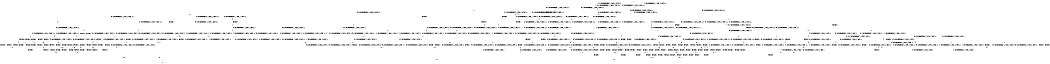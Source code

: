 digraph BCG {
size = "7, 10.5";
center = TRUE;
node [shape = circle];
0 [peripheries = 2];
0 -> 1 [label = "EX !0 !ATOMIC_EXCH_BRANCH (1, +1, TRUE, +0, 2, TRUE) !:0:1:2:"];
0 -> 2 [label = "EX !1 !ATOMIC_EXCH_BRANCH (1, +0, TRUE, +0, 1, TRUE) !:0:1:2:"];
0 -> 3 [label = "EX !2 !ATOMIC_EXCH_BRANCH (1, +0, FALSE, +0, 3, TRUE) !:0:1:2:"];
0 -> 4 [label = "EX !0 !ATOMIC_EXCH_BRANCH (1, +1, TRUE, +0, 2, TRUE) !:0:1:2:"];
1 -> 5 [label = "EX !2 !ATOMIC_EXCH_BRANCH (1, +0, FALSE, +0, 3, FALSE) !:0:1:2:"];
2 -> 6 [label = "EX !0 !ATOMIC_EXCH_BRANCH (1, +1, TRUE, +0, 2, TRUE) !:0:1:2:"];
2 -> 7 [label = "EX !2 !ATOMIC_EXCH_BRANCH (1, +0, FALSE, +0, 3, TRUE) !:0:1:2:"];
2 -> 8 [label = "EX !0 !ATOMIC_EXCH_BRANCH (1, +1, TRUE, +0, 2, TRUE) !:0:1:2:"];
2 -> 2 [label = "EX !1 !ATOMIC_EXCH_BRANCH (1, +0, TRUE, +0, 1, TRUE) !:0:1:2:"];
3 -> 9 [label = "EX !0 !ATOMIC_EXCH_BRANCH (1, +1, TRUE, +0, 2, TRUE) !:0:1:2:"];
3 -> 10 [label = "TERMINATE !2"];
3 -> 11 [label = "EX !1 !ATOMIC_EXCH_BRANCH (1, +0, TRUE, +0, 1, TRUE) !:0:1:2:"];
3 -> 12 [label = "EX !0 !ATOMIC_EXCH_BRANCH (1, +1, TRUE, +0, 2, TRUE) !:0:1:2:"];
4 -> 5 [label = "EX !2 !ATOMIC_EXCH_BRANCH (1, +0, FALSE, +0, 3, FALSE) !:0:1:2:"];
4 -> 13 [label = "TERMINATE !0"];
4 -> 14 [label = "EX !1 !ATOMIC_EXCH_BRANCH (1, +0, TRUE, +0, 1, FALSE) !:0:1:2:"];
4 -> 15 [label = "EX !2 !ATOMIC_EXCH_BRANCH (1, +0, FALSE, +0, 3, FALSE) !:0:1:2:"];
5 -> 16 [label = "EX !2 !ATOMIC_EXCH_BRANCH (1, +1, TRUE, +1, 1, TRUE) !:0:1:2:"];
6 -> 17 [label = "EX !1 !ATOMIC_EXCH_BRANCH (1, +0, TRUE, +0, 1, FALSE) !:0:1:2:"];
7 -> 18 [label = "EX !1 !ATOMIC_EXCH_BRANCH (1, +0, TRUE, +0, 1, TRUE) !:0:1:2:"];
7 -> 19 [label = "TERMINATE !2"];
7 -> 20 [label = "EX !0 !ATOMIC_EXCH_BRANCH (1, +1, TRUE, +0, 2, TRUE) !:0:1:2:"];
7 -> 11 [label = "EX !1 !ATOMIC_EXCH_BRANCH (1, +0, TRUE, +0, 1, TRUE) !:0:1:2:"];
8 -> 17 [label = "EX !1 !ATOMIC_EXCH_BRANCH (1, +0, TRUE, +0, 1, FALSE) !:0:1:2:"];
8 -> 21 [label = "TERMINATE !0"];
8 -> 22 [label = "EX !2 !ATOMIC_EXCH_BRANCH (1, +0, FALSE, +0, 3, FALSE) !:0:1:2:"];
8 -> 14 [label = "EX !1 !ATOMIC_EXCH_BRANCH (1, +0, TRUE, +0, 1, FALSE) !:0:1:2:"];
9 -> 23 [label = "EX !1 !ATOMIC_EXCH_BRANCH (1, +0, TRUE, +0, 1, FALSE) !:0:1:2:"];
10 -> 24 [label = "EX !0 !ATOMIC_EXCH_BRANCH (1, +1, TRUE, +0, 2, TRUE) !:0:1:"];
10 -> 25 [label = "EX !1 !ATOMIC_EXCH_BRANCH (1, +0, TRUE, +0, 1, TRUE) !:0:1:"];
10 -> 26 [label = "EX !0 !ATOMIC_EXCH_BRANCH (1, +1, TRUE, +0, 2, TRUE) !:0:1:"];
11 -> 27 [label = "EX !0 !ATOMIC_EXCH_BRANCH (1, +1, TRUE, +0, 2, TRUE) !:0:1:2:"];
11 -> 19 [label = "TERMINATE !2"];
11 -> 20 [label = "EX !0 !ATOMIC_EXCH_BRANCH (1, +1, TRUE, +0, 2, TRUE) !:0:1:2:"];
11 -> 11 [label = "EX !1 !ATOMIC_EXCH_BRANCH (1, +0, TRUE, +0, 1, TRUE) !:0:1:2:"];
12 -> 23 [label = "EX !1 !ATOMIC_EXCH_BRANCH (1, +0, TRUE, +0, 1, FALSE) !:0:1:2:"];
12 -> 28 [label = "TERMINATE !2"];
12 -> 29 [label = "TERMINATE !0"];
12 -> 30 [label = "EX !1 !ATOMIC_EXCH_BRANCH (1, +0, TRUE, +0, 1, FALSE) !:0:1:2:"];
13 -> 31 [label = "EX !2 !ATOMIC_EXCH_BRANCH (1, +0, FALSE, +0, 3, FALSE) !:1:2:"];
13 -> 32 [label = "EX !1 !ATOMIC_EXCH_BRANCH (1, +0, TRUE, +0, 1, FALSE) !:1:2:"];
13 -> 33 [label = "EX !2 !ATOMIC_EXCH_BRANCH (1, +0, FALSE, +0, 3, FALSE) !:1:2:"];
14 -> 34 [label = "EX !2 !ATOMIC_EXCH_BRANCH (1, +0, FALSE, +0, 3, TRUE) !:0:1:2:"];
14 -> 35 [label = "TERMINATE !1"];
14 -> 36 [label = "TERMINATE !0"];
14 -> 37 [label = "EX !2 !ATOMIC_EXCH_BRANCH (1, +0, FALSE, +0, 3, TRUE) !:0:1:2:"];
15 -> 16 [label = "EX !2 !ATOMIC_EXCH_BRANCH (1, +1, TRUE, +1, 1, TRUE) !:0:1:2:"];
15 -> 38 [label = "TERMINATE !0"];
15 -> 39 [label = "EX !1 !ATOMIC_EXCH_BRANCH (1, +0, TRUE, +0, 1, FALSE) !:0:1:2:"];
15 -> 40 [label = "EX !2 !ATOMIC_EXCH_BRANCH (1, +1, TRUE, +1, 1, TRUE) !:0:1:2:"];
16 -> 41 [label = "EX !1 !ATOMIC_EXCH_BRANCH (1, +0, TRUE, +0, 1, FALSE) !:0:1:2:"];
17 -> 34 [label = "EX !2 !ATOMIC_EXCH_BRANCH (1, +0, FALSE, +0, 3, TRUE) !:0:1:2:"];
18 -> 27 [label = "EX !0 !ATOMIC_EXCH_BRANCH (1, +1, TRUE, +0, 2, TRUE) !:0:1:2:"];
19 -> 42 [label = "EX !1 !ATOMIC_EXCH_BRANCH (1, +0, TRUE, +0, 1, TRUE) !:0:1:"];
19 -> 43 [label = "EX !0 !ATOMIC_EXCH_BRANCH (1, +1, TRUE, +0, 2, TRUE) !:0:1:"];
19 -> 25 [label = "EX !1 !ATOMIC_EXCH_BRANCH (1, +0, TRUE, +0, 1, TRUE) !:0:1:"];
20 -> 23 [label = "EX !1 !ATOMIC_EXCH_BRANCH (1, +0, TRUE, +0, 1, FALSE) !:0:1:2:"];
20 -> 44 [label = "TERMINATE !2"];
20 -> 45 [label = "TERMINATE !0"];
20 -> 30 [label = "EX !1 !ATOMIC_EXCH_BRANCH (1, +0, TRUE, +0, 1, FALSE) !:0:1:2:"];
21 -> 46 [label = "EX !1 !ATOMIC_EXCH_BRANCH (1, +0, TRUE, +0, 1, FALSE) !:1:2:"];
21 -> 47 [label = "EX !2 !ATOMIC_EXCH_BRANCH (1, +0, FALSE, +0, 3, FALSE) !:1:2:"];
21 -> 32 [label = "EX !1 !ATOMIC_EXCH_BRANCH (1, +0, TRUE, +0, 1, FALSE) !:1:2:"];
22 -> 48 [label = "EX !1 !ATOMIC_EXCH_BRANCH (1, +0, TRUE, +0, 1, FALSE) !:0:1:2:"];
22 -> 49 [label = "TERMINATE !0"];
22 -> 50 [label = "EX !2 !ATOMIC_EXCH_BRANCH (1, +1, TRUE, +1, 1, TRUE) !:0:1:2:"];
22 -> 39 [label = "EX !1 !ATOMIC_EXCH_BRANCH (1, +0, TRUE, +0, 1, FALSE) !:0:1:2:"];
23 -> 51 [label = "TERMINATE !0"];
24 -> 52 [label = "EX !1 !ATOMIC_EXCH_BRANCH (1, +0, TRUE, +0, 1, FALSE) !:0:1:"];
25 -> 53 [label = "EX !0 !ATOMIC_EXCH_BRANCH (1, +1, TRUE, +0, 2, TRUE) !:0:1:"];
25 -> 43 [label = "EX !0 !ATOMIC_EXCH_BRANCH (1, +1, TRUE, +0, 2, TRUE) !:0:1:"];
25 -> 25 [label = "EX !1 !ATOMIC_EXCH_BRANCH (1, +0, TRUE, +0, 1, TRUE) !:0:1:"];
26 -> 52 [label = "EX !1 !ATOMIC_EXCH_BRANCH (1, +0, TRUE, +0, 1, FALSE) !:0:1:"];
26 -> 54 [label = "TERMINATE !0"];
26 -> 55 [label = "EX !1 !ATOMIC_EXCH_BRANCH (1, +0, TRUE, +0, 1, FALSE) !:0:1:"];
27 -> 23 [label = "EX !1 !ATOMIC_EXCH_BRANCH (1, +0, TRUE, +0, 1, FALSE) !:0:1:2:"];
28 -> 52 [label = "EX !1 !ATOMIC_EXCH_BRANCH (1, +0, TRUE, +0, 1, FALSE) !:0:1:"];
28 -> 54 [label = "TERMINATE !0"];
28 -> 55 [label = "EX !1 !ATOMIC_EXCH_BRANCH (1, +0, TRUE, +0, 1, FALSE) !:0:1:"];
29 -> 56 [label = "EX !1 !ATOMIC_EXCH_BRANCH (1, +0, TRUE, +0, 1, FALSE) !:1:2:"];
29 -> 54 [label = "TERMINATE !2"];
29 -> 57 [label = "EX !1 !ATOMIC_EXCH_BRANCH (1, +0, TRUE, +0, 1, FALSE) !:1:2:"];
30 -> 51 [label = "TERMINATE !0"];
30 -> 58 [label = "TERMINATE !1"];
30 -> 59 [label = "TERMINATE !2"];
30 -> 60 [label = "TERMINATE !0"];
31 -> 61 [label = "EX !2 !ATOMIC_EXCH_BRANCH (1, +1, TRUE, +1, 1, TRUE) !:1:2:"];
32 -> 62 [label = "EX !2 !ATOMIC_EXCH_BRANCH (1, +0, FALSE, +0, 3, TRUE) !:1:2:"];
32 -> 63 [label = "TERMINATE !1"];
32 -> 64 [label = "EX !2 !ATOMIC_EXCH_BRANCH (1, +0, FALSE, +0, 3, TRUE) !:1:2:"];
33 -> 61 [label = "EX !2 !ATOMIC_EXCH_BRANCH (1, +1, TRUE, +1, 1, TRUE) !:1:2:"];
33 -> 65 [label = "EX !1 !ATOMIC_EXCH_BRANCH (1, +0, TRUE, +0, 1, FALSE) !:1:2:"];
33 -> 66 [label = "EX !2 !ATOMIC_EXCH_BRANCH (1, +1, TRUE, +1, 1, TRUE) !:1:2:"];
34 -> 51 [label = "TERMINATE !0"];
35 -> 67 [label = "EX !2 !ATOMIC_EXCH_BRANCH (1, +0, FALSE, +0, 3, TRUE) !:0:2:"];
35 -> 63 [label = "TERMINATE !0"];
35 -> 68 [label = "EX !2 !ATOMIC_EXCH_BRANCH (1, +0, FALSE, +0, 3, TRUE) !:0:2:"];
36 -> 62 [label = "EX !2 !ATOMIC_EXCH_BRANCH (1, +0, FALSE, +0, 3, TRUE) !:1:2:"];
36 -> 63 [label = "TERMINATE !1"];
36 -> 64 [label = "EX !2 !ATOMIC_EXCH_BRANCH (1, +0, FALSE, +0, 3, TRUE) !:1:2:"];
37 -> 51 [label = "TERMINATE !0"];
37 -> 58 [label = "TERMINATE !1"];
37 -> 59 [label = "TERMINATE !2"];
37 -> 60 [label = "TERMINATE !0"];
38 -> 61 [label = "EX !2 !ATOMIC_EXCH_BRANCH (1, +1, TRUE, +1, 1, TRUE) !:1:2:"];
38 -> 65 [label = "EX !1 !ATOMIC_EXCH_BRANCH (1, +0, TRUE, +0, 1, FALSE) !:1:2:"];
38 -> 66 [label = "EX !2 !ATOMIC_EXCH_BRANCH (1, +1, TRUE, +1, 1, TRUE) !:1:2:"];
39 -> 69 [label = "EX !2 !ATOMIC_EXCH_BRANCH (1, +1, TRUE, +1, 1, FALSE) !:0:1:2:"];
39 -> 70 [label = "TERMINATE !1"];
39 -> 71 [label = "TERMINATE !0"];
39 -> 72 [label = "EX !2 !ATOMIC_EXCH_BRANCH (1, +1, TRUE, +1, 1, FALSE) !:0:1:2:"];
40 -> 41 [label = "EX !1 !ATOMIC_EXCH_BRANCH (1, +0, TRUE, +0, 1, FALSE) !:0:1:2:"];
40 -> 73 [label = "TERMINATE !0"];
40 -> 74 [label = "EX !1 !ATOMIC_EXCH_BRANCH (1, +0, TRUE, +0, 1, FALSE) !:0:1:2:"];
40 -> 15 [label = "EX !2 !ATOMIC_EXCH_BRANCH (1, +0, FALSE, +0, 3, FALSE) !:0:1:2:"];
41 -> 34 [label = "EX !2 !ATOMIC_EXCH_BRANCH (1, +0, FALSE, +0, 3, TRUE) !:0:1:2:"];
42 -> 53 [label = "EX !0 !ATOMIC_EXCH_BRANCH (1, +1, TRUE, +0, 2, TRUE) !:0:1:"];
43 -> 52 [label = "EX !1 !ATOMIC_EXCH_BRANCH (1, +0, TRUE, +0, 1, FALSE) !:0:1:"];
43 -> 75 [label = "TERMINATE !0"];
43 -> 55 [label = "EX !1 !ATOMIC_EXCH_BRANCH (1, +0, TRUE, +0, 1, FALSE) !:0:1:"];
44 -> 52 [label = "EX !1 !ATOMIC_EXCH_BRANCH (1, +0, TRUE, +0, 1, FALSE) !:0:1:"];
44 -> 75 [label = "TERMINATE !0"];
44 -> 55 [label = "EX !1 !ATOMIC_EXCH_BRANCH (1, +0, TRUE, +0, 1, FALSE) !:0:1:"];
45 -> 56 [label = "EX !1 !ATOMIC_EXCH_BRANCH (1, +0, TRUE, +0, 1, FALSE) !:1:2:"];
45 -> 75 [label = "TERMINATE !2"];
45 -> 57 [label = "EX !1 !ATOMIC_EXCH_BRANCH (1, +0, TRUE, +0, 1, FALSE) !:1:2:"];
46 -> 62 [label = "EX !2 !ATOMIC_EXCH_BRANCH (1, +0, FALSE, +0, 3, TRUE) !:1:2:"];
47 -> 76 [label = "EX !1 !ATOMIC_EXCH_BRANCH (1, +0, TRUE, +0, 1, FALSE) !:1:2:"];
47 -> 77 [label = "EX !2 !ATOMIC_EXCH_BRANCH (1, +1, TRUE, +1, 1, TRUE) !:1:2:"];
47 -> 65 [label = "EX !1 !ATOMIC_EXCH_BRANCH (1, +0, TRUE, +0, 1, FALSE) !:1:2:"];
48 -> 69 [label = "EX !2 !ATOMIC_EXCH_BRANCH (1, +1, TRUE, +1, 1, FALSE) !:0:1:2:"];
49 -> 76 [label = "EX !1 !ATOMIC_EXCH_BRANCH (1, +0, TRUE, +0, 1, FALSE) !:1:2:"];
49 -> 77 [label = "EX !2 !ATOMIC_EXCH_BRANCH (1, +1, TRUE, +1, 1, TRUE) !:1:2:"];
49 -> 65 [label = "EX !1 !ATOMIC_EXCH_BRANCH (1, +0, TRUE, +0, 1, FALSE) !:1:2:"];
50 -> 41 [label = "EX !1 !ATOMIC_EXCH_BRANCH (1, +0, TRUE, +0, 1, FALSE) !:0:1:2:"];
50 -> 78 [label = "TERMINATE !0"];
50 -> 22 [label = "EX !2 !ATOMIC_EXCH_BRANCH (1, +0, FALSE, +0, 3, FALSE) !:0:1:2:"];
50 -> 74 [label = "EX !1 !ATOMIC_EXCH_BRANCH (1, +0, TRUE, +0, 1, FALSE) !:0:1:2:"];
51 -> 79 [label = "TERMINATE !2"];
52 -> 79 [label = "TERMINATE !0"];
53 -> 52 [label = "EX !1 !ATOMIC_EXCH_BRANCH (1, +0, TRUE, +0, 1, FALSE) !:0:1:"];
54 -> 80 [label = "EX !1 !ATOMIC_EXCH_BRANCH (1, +0, TRUE, +0, 1, FALSE) !:1:"];
54 -> 81 [label = "EX !1 !ATOMIC_EXCH_BRANCH (1, +0, TRUE, +0, 1, FALSE) !:1:"];
55 -> 79 [label = "TERMINATE !0"];
55 -> 82 [label = "TERMINATE !1"];
55 -> 83 [label = "TERMINATE !0"];
56 -> 79 [label = "TERMINATE !2"];
57 -> 79 [label = "TERMINATE !2"];
57 -> 84 [label = "TERMINATE !1"];
57 -> 83 [label = "TERMINATE !2"];
58 -> 85 [label = "TERMINATE !0"];
58 -> 82 [label = "TERMINATE !2"];
58 -> 84 [label = "TERMINATE !0"];
59 -> 79 [label = "TERMINATE !0"];
59 -> 82 [label = "TERMINATE !1"];
59 -> 83 [label = "TERMINATE !0"];
60 -> 79 [label = "TERMINATE !2"];
60 -> 84 [label = "TERMINATE !1"];
60 -> 83 [label = "TERMINATE !2"];
61 -> 86 [label = "EX !1 !ATOMIC_EXCH_BRANCH (1, +0, TRUE, +0, 1, FALSE) !:1:2:"];
62 -> 79 [label = "TERMINATE !2"];
63 -> 87 [label = "EX !2 !ATOMIC_EXCH_BRANCH (1, +0, FALSE, +0, 3, TRUE) !:2:"];
63 -> 88 [label = "EX !2 !ATOMIC_EXCH_BRANCH (1, +0, FALSE, +0, 3, TRUE) !:2:"];
64 -> 79 [label = "TERMINATE !2"];
64 -> 84 [label = "TERMINATE !1"];
64 -> 83 [label = "TERMINATE !2"];
65 -> 89 [label = "EX !2 !ATOMIC_EXCH_BRANCH (1, +1, TRUE, +1, 1, FALSE) !:1:2:"];
65 -> 90 [label = "TERMINATE !1"];
65 -> 91 [label = "EX !2 !ATOMIC_EXCH_BRANCH (1, +1, TRUE, +1, 1, FALSE) !:1:2:"];
66 -> 86 [label = "EX !1 !ATOMIC_EXCH_BRANCH (1, +0, TRUE, +0, 1, FALSE) !:1:2:"];
66 -> 92 [label = "EX !1 !ATOMIC_EXCH_BRANCH (1, +0, TRUE, +0, 1, FALSE) !:1:2:"];
66 -> 33 [label = "EX !2 !ATOMIC_EXCH_BRANCH (1, +0, FALSE, +0, 3, FALSE) !:1:2:"];
67 -> 85 [label = "TERMINATE !0"];
68 -> 85 [label = "TERMINATE !0"];
68 -> 82 [label = "TERMINATE !2"];
68 -> 84 [label = "TERMINATE !0"];
69 -> 93 [label = "TERMINATE !0"];
70 -> 94 [label = "EX !2 !ATOMIC_EXCH_BRANCH (1, +1, TRUE, +1, 1, FALSE) !:0:2:"];
70 -> 90 [label = "TERMINATE !0"];
70 -> 95 [label = "EX !2 !ATOMIC_EXCH_BRANCH (1, +1, TRUE, +1, 1, FALSE) !:0:2:"];
71 -> 89 [label = "EX !2 !ATOMIC_EXCH_BRANCH (1, +1, TRUE, +1, 1, FALSE) !:1:2:"];
71 -> 90 [label = "TERMINATE !1"];
71 -> 91 [label = "EX !2 !ATOMIC_EXCH_BRANCH (1, +1, TRUE, +1, 1, FALSE) !:1:2:"];
72 -> 93 [label = "TERMINATE !0"];
72 -> 96 [label = "TERMINATE !1"];
72 -> 97 [label = "TERMINATE !2"];
72 -> 98 [label = "TERMINATE !0"];
73 -> 31 [label = "EX !2 !ATOMIC_EXCH_BRANCH (1, +0, FALSE, +0, 3, FALSE) !:1:2:"];
73 -> 92 [label = "EX !1 !ATOMIC_EXCH_BRANCH (1, +0, TRUE, +0, 1, FALSE) !:1:2:"];
73 -> 33 [label = "EX !2 !ATOMIC_EXCH_BRANCH (1, +0, FALSE, +0, 3, FALSE) !:1:2:"];
74 -> 34 [label = "EX !2 !ATOMIC_EXCH_BRANCH (1, +0, FALSE, +0, 3, TRUE) !:0:1:2:"];
74 -> 99 [label = "TERMINATE !1"];
74 -> 100 [label = "TERMINATE !0"];
74 -> 37 [label = "EX !2 !ATOMIC_EXCH_BRANCH (1, +0, FALSE, +0, 3, TRUE) !:0:1:2:"];
75 -> 80 [label = "EX !1 !ATOMIC_EXCH_BRANCH (1, +0, TRUE, +0, 1, FALSE) !:1:"];
75 -> 81 [label = "EX !1 !ATOMIC_EXCH_BRANCH (1, +0, TRUE, +0, 1, FALSE) !:1:"];
76 -> 89 [label = "EX !2 !ATOMIC_EXCH_BRANCH (1, +1, TRUE, +1, 1, FALSE) !:1:2:"];
77 -> 86 [label = "EX !1 !ATOMIC_EXCH_BRANCH (1, +0, TRUE, +0, 1, FALSE) !:1:2:"];
77 -> 47 [label = "EX !2 !ATOMIC_EXCH_BRANCH (1, +0, FALSE, +0, 3, FALSE) !:1:2:"];
77 -> 92 [label = "EX !1 !ATOMIC_EXCH_BRANCH (1, +0, TRUE, +0, 1, FALSE) !:1:2:"];
78 -> 86 [label = "EX !1 !ATOMIC_EXCH_BRANCH (1, +0, TRUE, +0, 1, FALSE) !:1:2:"];
78 -> 47 [label = "EX !2 !ATOMIC_EXCH_BRANCH (1, +0, FALSE, +0, 3, FALSE) !:1:2:"];
78 -> 92 [label = "EX !1 !ATOMIC_EXCH_BRANCH (1, +0, TRUE, +0, 1, FALSE) !:1:2:"];
79 -> 101 [label = "TERMINATE !1"];
80 -> 101 [label = "TERMINATE !1"];
81 -> 101 [label = "TERMINATE !1"];
81 -> 102 [label = "TERMINATE !1"];
82 -> 101 [label = "TERMINATE !0"];
82 -> 102 [label = "TERMINATE !0"];
83 -> 101 [label = "TERMINATE !1"];
83 -> 102 [label = "TERMINATE !1"];
84 -> 101 [label = "TERMINATE !2"];
84 -> 102 [label = "TERMINATE !2"];
85 -> 101 [label = "TERMINATE !2"];
86 -> 62 [label = "EX !2 !ATOMIC_EXCH_BRANCH (1, +0, FALSE, +0, 3, TRUE) !:1:2:"];
87 -> 101 [label = "TERMINATE !2"];
88 -> 101 [label = "TERMINATE !2"];
88 -> 102 [label = "TERMINATE !2"];
89 -> 103 [label = "TERMINATE !2"];
90 -> 104 [label = "EX !2 !ATOMIC_EXCH_BRANCH (1, +1, TRUE, +1, 1, FALSE) !:2:"];
90 -> 105 [label = "EX !2 !ATOMIC_EXCH_BRANCH (1, +1, TRUE, +1, 1, FALSE) !:2:"];
91 -> 103 [label = "TERMINATE !2"];
91 -> 106 [label = "TERMINATE !1"];
91 -> 107 [label = "TERMINATE !2"];
92 -> 62 [label = "EX !2 !ATOMIC_EXCH_BRANCH (1, +0, FALSE, +0, 3, TRUE) !:1:2:"];
92 -> 108 [label = "TERMINATE !1"];
92 -> 64 [label = "EX !2 !ATOMIC_EXCH_BRANCH (1, +0, FALSE, +0, 3, TRUE) !:1:2:"];
93 -> 103 [label = "TERMINATE !2"];
94 -> 109 [label = "TERMINATE !0"];
95 -> 109 [label = "TERMINATE !0"];
95 -> 110 [label = "TERMINATE !2"];
95 -> 106 [label = "TERMINATE !0"];
96 -> 109 [label = "TERMINATE !0"];
96 -> 110 [label = "TERMINATE !2"];
96 -> 106 [label = "TERMINATE !0"];
97 -> 103 [label = "TERMINATE !0"];
97 -> 110 [label = "TERMINATE !1"];
97 -> 107 [label = "TERMINATE !0"];
98 -> 103 [label = "TERMINATE !2"];
98 -> 106 [label = "TERMINATE !1"];
98 -> 107 [label = "TERMINATE !2"];
99 -> 67 [label = "EX !2 !ATOMIC_EXCH_BRANCH (1, +0, FALSE, +0, 3, TRUE) !:0:2:"];
99 -> 108 [label = "TERMINATE !0"];
99 -> 68 [label = "EX !2 !ATOMIC_EXCH_BRANCH (1, +0, FALSE, +0, 3, TRUE) !:0:2:"];
100 -> 62 [label = "EX !2 !ATOMIC_EXCH_BRANCH (1, +0, FALSE, +0, 3, TRUE) !:1:2:"];
100 -> 108 [label = "TERMINATE !1"];
100 -> 64 [label = "EX !2 !ATOMIC_EXCH_BRANCH (1, +0, FALSE, +0, 3, TRUE) !:1:2:"];
101 -> 111 [label = "exit"];
102 -> 111 [label = "exit"];
103 -> 112 [label = "TERMINATE !1"];
104 -> 112 [label = "TERMINATE !2"];
105 -> 112 [label = "TERMINATE !2"];
105 -> 113 [label = "TERMINATE !2"];
106 -> 112 [label = "TERMINATE !2"];
106 -> 113 [label = "TERMINATE !2"];
107 -> 112 [label = "TERMINATE !1"];
107 -> 113 [label = "TERMINATE !1"];
108 -> 87 [label = "EX !2 !ATOMIC_EXCH_BRANCH (1, +0, FALSE, +0, 3, TRUE) !:2:"];
108 -> 88 [label = "EX !2 !ATOMIC_EXCH_BRANCH (1, +0, FALSE, +0, 3, TRUE) !:2:"];
109 -> 112 [label = "TERMINATE !2"];
110 -> 112 [label = "TERMINATE !0"];
110 -> 113 [label = "TERMINATE !0"];
112 -> 111 [label = "exit"];
113 -> 111 [label = "exit"];
}
